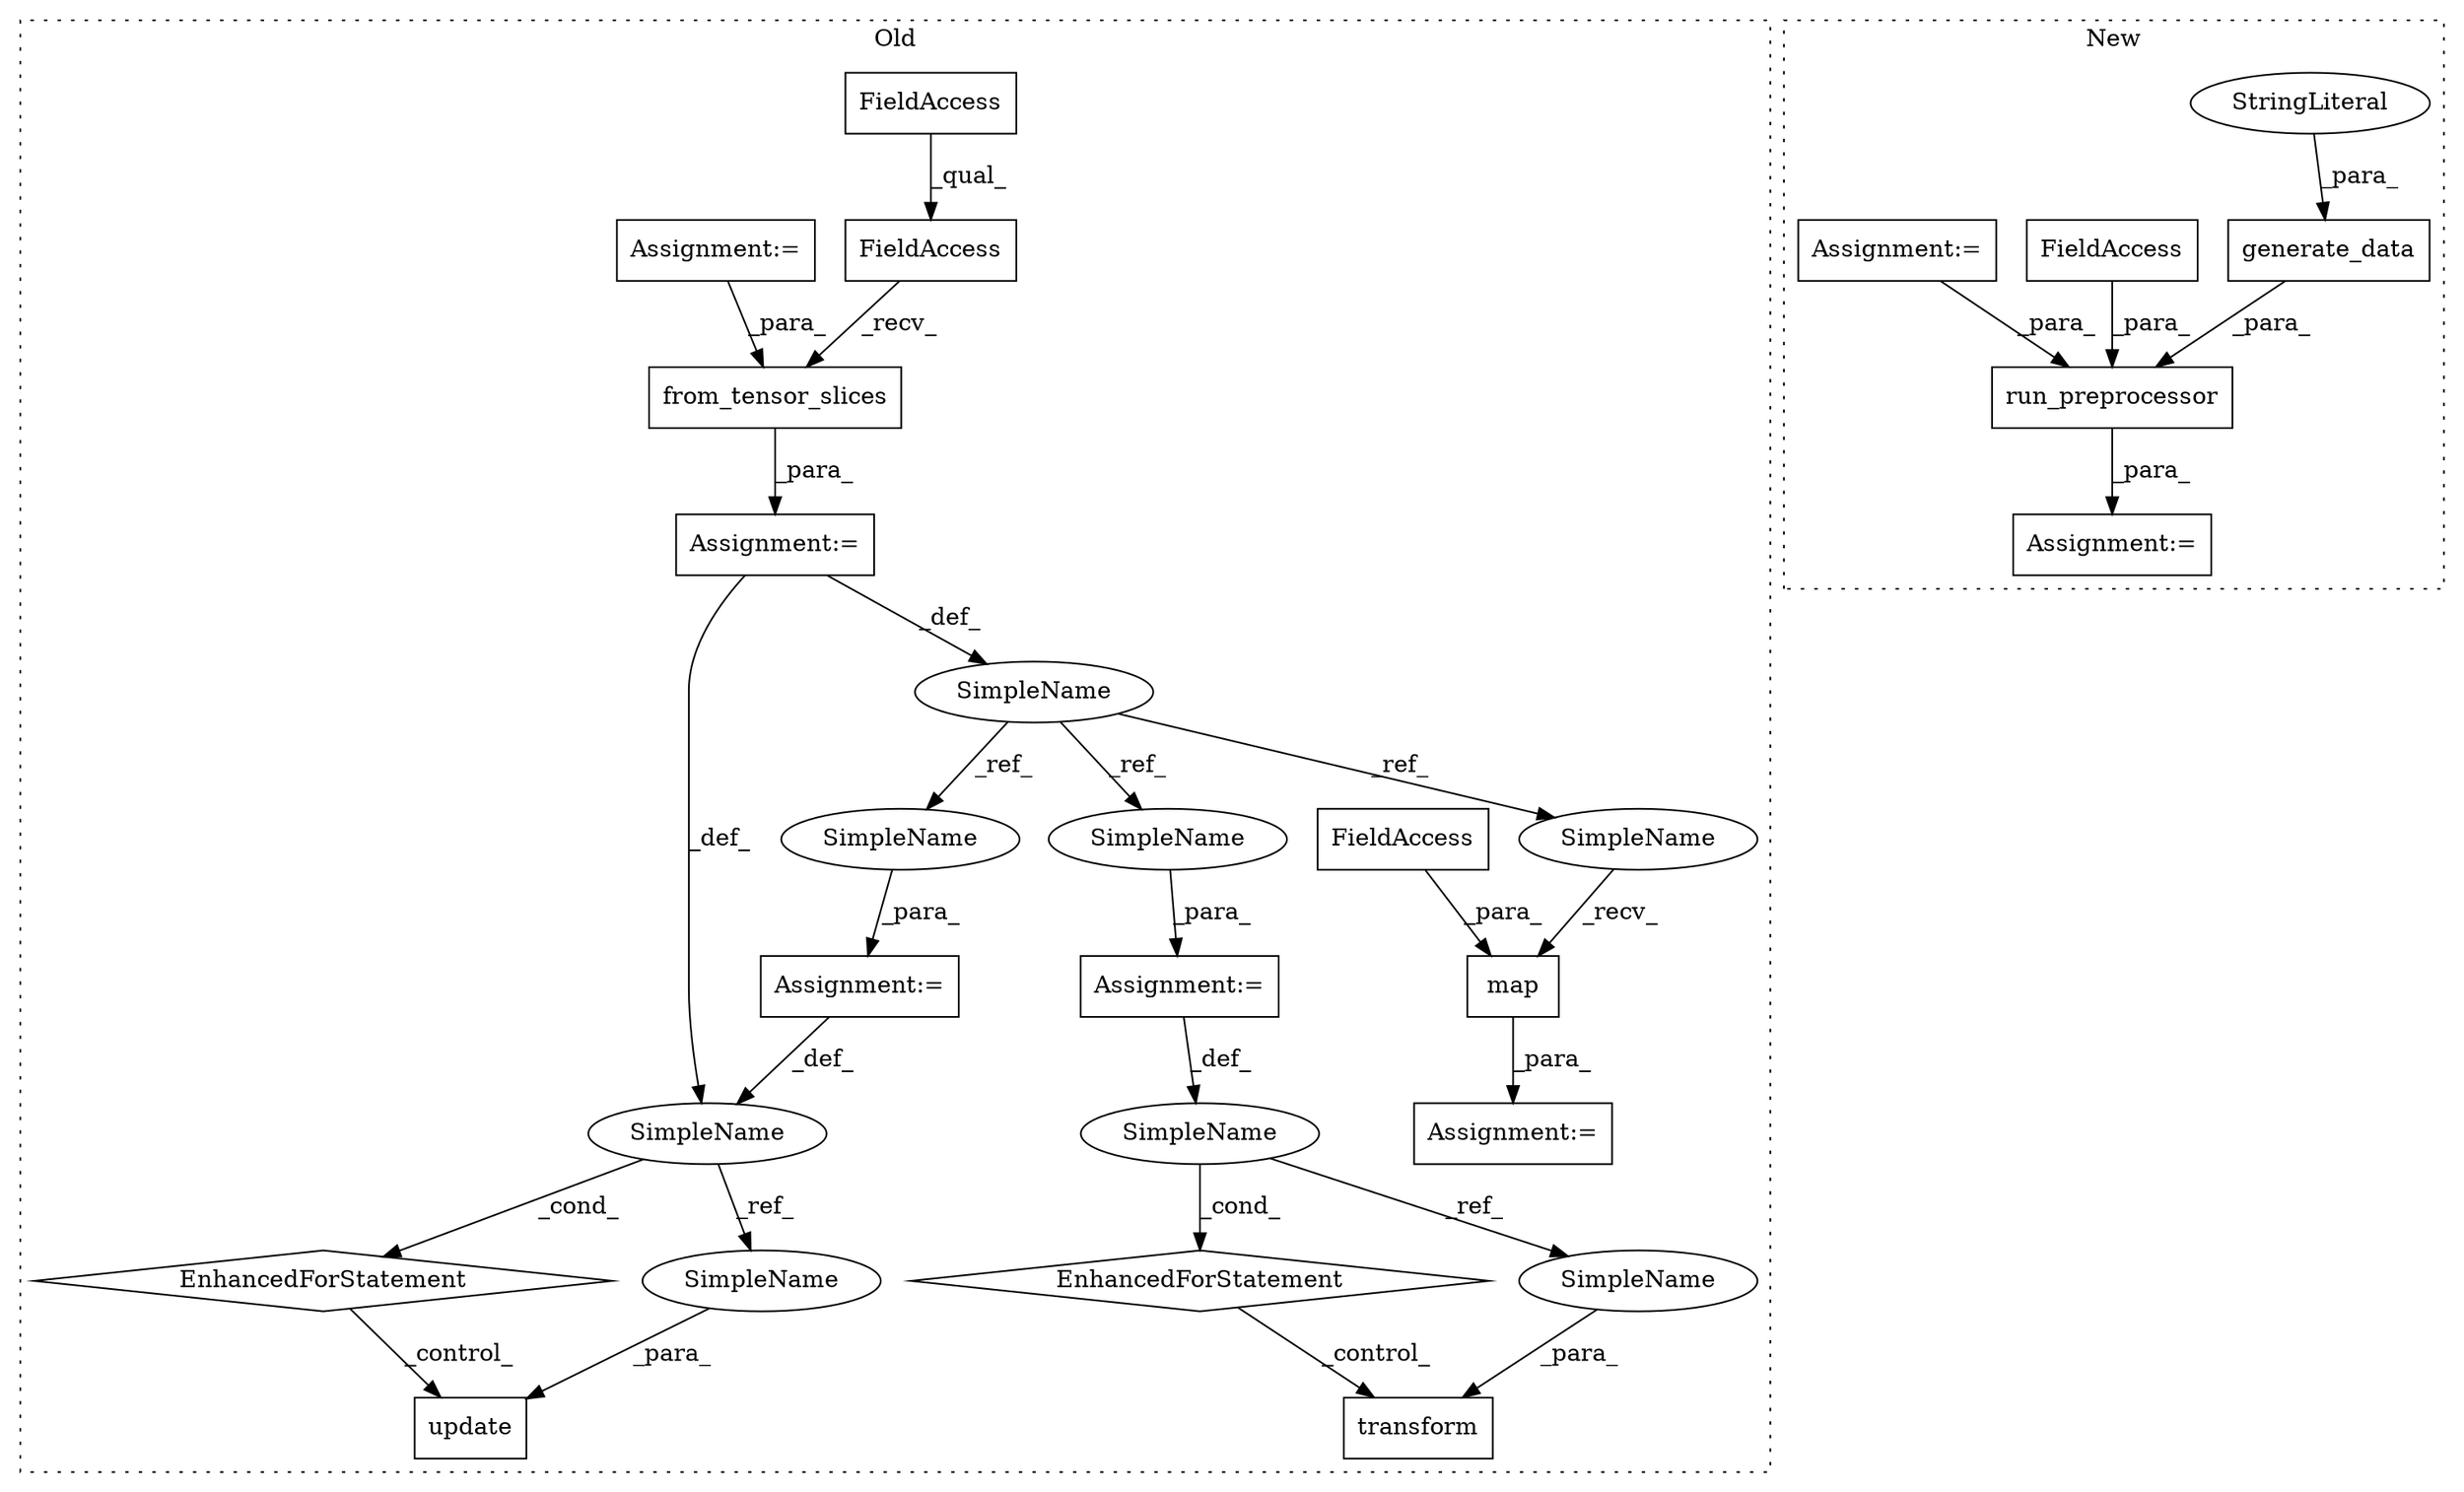 digraph G {
subgraph cluster0 {
1 [label="from_tensor_slices" a="32" s="774,800" l="19,1" shape="box"];
3 [label="EnhancedForStatement" a="70" s="1148,1216" l="53,2" shape="diamond"];
4 [label="SimpleName" a="42" s="1205" l="1" shape="ellipse"];
5 [label="transform" a="32" s="1236,1247" l="10,1" shape="box"];
6 [label="EnhancedForStatement" a="70" s="859,927" l="53,2" shape="diamond"];
7 [label="FieldAccess" a="22" s="750" l="23" shape="box"];
8 [label="FieldAccess" a="22" s="750" l="15" shape="box"];
13 [label="Assignment:=" a="7" s="1148,1216" l="53,2" shape="box"];
14 [label="Assignment:=" a="7" s="749" l="1" shape="box"];
15 [label="Assignment:=" a="7" s="859,927" l="53,2" shape="box"];
16 [label="update" a="32" s="947,955" l="7,1" shape="box"];
17 [label="SimpleName" a="42" s="916" l="1" shape="ellipse"];
18 [label="SimpleName" a="42" s="742" l="7" shape="ellipse"];
19 [label="Assignment:=" a="7" s="1513,1585" l="53,2" shape="box"];
20 [label="map" a="32" s="1494,1506" l="4,1" shape="box"];
21 [label="FieldAccess" a="22" s="1498" l="8" shape="box"];
22 [label="Assignment:=" a="7" s="705" l="1" shape="box"];
24 [label="SimpleName" a="42" s="1486" l="7" shape="ellipse"];
25 [label="SimpleName" a="42" s="1209" l="7" shape="ellipse"];
26 [label="SimpleName" a="42" s="920" l="7" shape="ellipse"];
27 [label="SimpleName" a="42" s="954" l="1" shape="ellipse"];
28 [label="SimpleName" a="42" s="1246" l="1" shape="ellipse"];
label = "Old";
style="dotted";
}
subgraph cluster1 {
2 [label="generate_data" a="32" s="1637,1660" l="14,1" shape="box"];
9 [label="StringLiteral" a="45" s="1651" l="9" shape="ellipse"];
10 [label="run_preprocessor" a="32" s="1576,1680" l="17,1" shape="box"];
11 [label="FieldAccess" a="22" s="1662" l="18" shape="box"];
12 [label="Assignment:=" a="7" s="1575" l="1" shape="box"];
23 [label="Assignment:=" a="7" s="1526" l="1" shape="box"];
label = "New";
style="dotted";
}
1 -> 14 [label="_para_"];
2 -> 10 [label="_para_"];
3 -> 5 [label="_control_"];
4 -> 3 [label="_cond_"];
4 -> 28 [label="_ref_"];
6 -> 16 [label="_control_"];
7 -> 1 [label="_recv_"];
8 -> 7 [label="_qual_"];
9 -> 2 [label="_para_"];
10 -> 12 [label="_para_"];
11 -> 10 [label="_para_"];
13 -> 4 [label="_def_"];
14 -> 17 [label="_def_"];
14 -> 18 [label="_def_"];
15 -> 17 [label="_def_"];
17 -> 6 [label="_cond_"];
17 -> 27 [label="_ref_"];
18 -> 24 [label="_ref_"];
18 -> 26 [label="_ref_"];
18 -> 25 [label="_ref_"];
20 -> 19 [label="_para_"];
21 -> 20 [label="_para_"];
22 -> 1 [label="_para_"];
23 -> 10 [label="_para_"];
24 -> 20 [label="_recv_"];
25 -> 13 [label="_para_"];
26 -> 15 [label="_para_"];
27 -> 16 [label="_para_"];
28 -> 5 [label="_para_"];
}